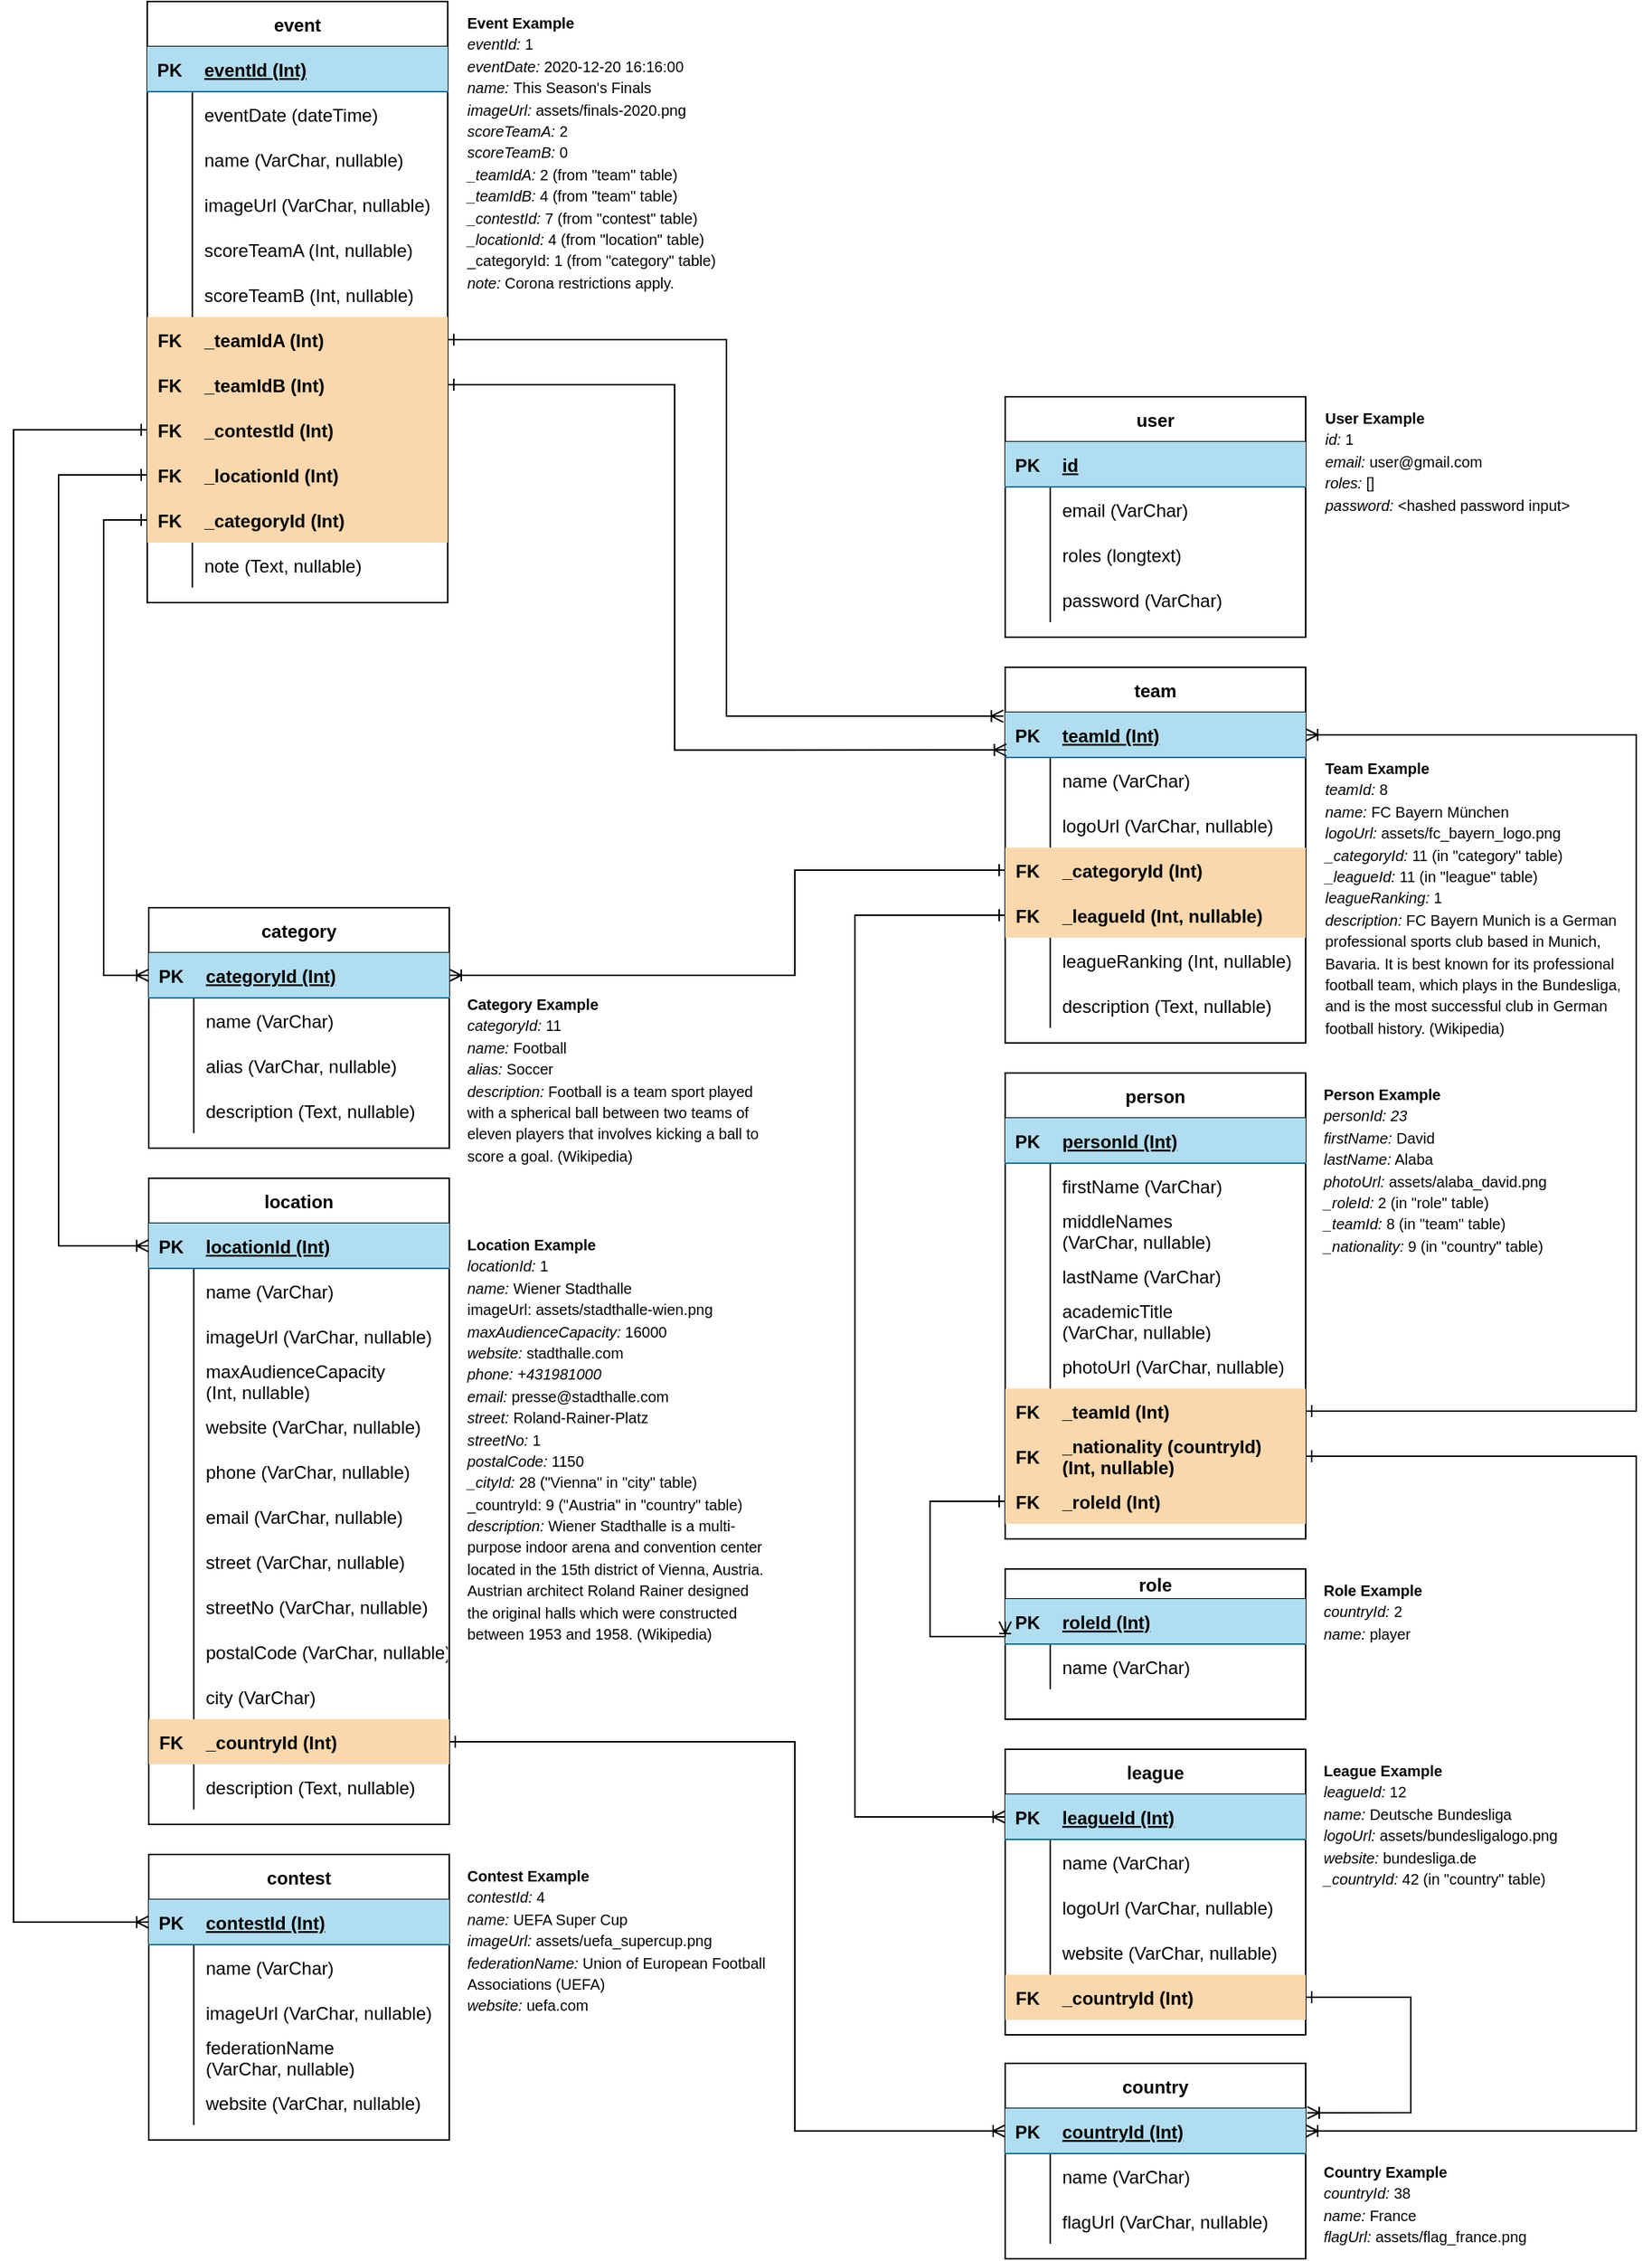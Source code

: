 <mxfile version="13.10.0" type="embed">
    <diagram id="MQX4oOd-pX1hMOnOmK-s" name="Page-1">
        <mxGraphModel dx="729" dy="364" grid="1" gridSize="10" guides="1" tooltips="1" connect="1" arrows="1" fold="1" page="1" pageScale="1" pageWidth="827" pageHeight="1169" math="0" shadow="0">
            <root>
                <mxCell id="0"/>
                <mxCell id="1" parent="0"/>
                <mxCell id="3" value="event" style="shape=table;startSize=30;container=1;collapsible=1;childLayout=tableLayout;fixedRows=1;rowLines=0;fontStyle=1;align=center;resizeLast=1;" parent="1" vertex="1">
                    <mxGeometry x="269" y="87" width="200" height="400" as="geometry"/>
                </mxCell>
                <mxCell id="4" value="" style="shape=partialRectangle;collapsible=0;dropTarget=0;pointerEvents=0;fillColor=#b1ddf0;top=0;left=0;bottom=1;right=0;points=[[0,0.5],[1,0.5]];portConstraint=eastwest;strokeColor=#10739e;" parent="3" vertex="1">
                    <mxGeometry y="30" width="200" height="30" as="geometry"/>
                </mxCell>
                <mxCell id="5" value="PK" style="shape=partialRectangle;connectable=0;fillColor=none;top=0;left=0;bottom=0;right=0;fontStyle=1;overflow=hidden;" parent="4" vertex="1">
                    <mxGeometry width="30" height="30" as="geometry"/>
                </mxCell>
                <mxCell id="6" value="eventId (Int)" style="shape=partialRectangle;connectable=0;fillColor=none;top=0;left=0;bottom=0;right=0;align=left;spacingLeft=6;fontStyle=5;overflow=hidden;" parent="4" vertex="1">
                    <mxGeometry x="30" width="170" height="30" as="geometry"/>
                </mxCell>
                <mxCell id="7" value="" style="shape=partialRectangle;collapsible=0;dropTarget=0;pointerEvents=0;fillColor=none;top=0;left=0;bottom=0;right=0;points=[[0,0.5],[1,0.5]];portConstraint=eastwest;" parent="3" vertex="1">
                    <mxGeometry y="60" width="200" height="30" as="geometry"/>
                </mxCell>
                <mxCell id="8" value="" style="shape=partialRectangle;connectable=0;fillColor=none;top=0;left=0;bottom=0;right=0;editable=1;overflow=hidden;" parent="7" vertex="1">
                    <mxGeometry width="30" height="30" as="geometry"/>
                </mxCell>
                <mxCell id="9" value="eventDate (dateTime)" style="shape=partialRectangle;connectable=0;fillColor=none;top=0;left=0;bottom=0;right=0;align=left;spacingLeft=6;overflow=hidden;" parent="7" vertex="1">
                    <mxGeometry x="30" width="170" height="30" as="geometry"/>
                </mxCell>
                <mxCell id="114" value="" style="shape=partialRectangle;collapsible=0;dropTarget=0;pointerEvents=0;fillColor=none;top=0;left=0;bottom=0;right=0;points=[[0,0.5],[1,0.5]];portConstraint=eastwest;sketch=0;strokeColor=#000000;align=left;" parent="3" vertex="1">
                    <mxGeometry y="90" width="200" height="30" as="geometry"/>
                </mxCell>
                <mxCell id="115" value="" style="shape=partialRectangle;connectable=0;fillColor=none;top=0;left=0;bottom=0;right=0;fontStyle=0;overflow=hidden;" parent="114" vertex="1">
                    <mxGeometry width="30" height="30" as="geometry"/>
                </mxCell>
                <mxCell id="116" value="name (VarChar, nullable)" style="shape=partialRectangle;connectable=0;fillColor=none;top=0;left=0;bottom=0;right=0;align=left;spacingLeft=6;fontStyle=0;overflow=hidden;" parent="114" vertex="1">
                    <mxGeometry x="30" width="170" height="30" as="geometry"/>
                </mxCell>
                <mxCell id="466" value="" style="shape=partialRectangle;collapsible=0;dropTarget=0;pointerEvents=0;fillColor=none;top=0;left=0;bottom=0;right=0;points=[[0,0.5],[1,0.5]];portConstraint=eastwest;sketch=0;strokeColor=#000000;align=right;" parent="3" vertex="1">
                    <mxGeometry y="120" width="200" height="30" as="geometry"/>
                </mxCell>
                <mxCell id="467" value="" style="shape=partialRectangle;connectable=0;fillColor=none;top=0;left=0;bottom=0;right=0;fontStyle=0;overflow=hidden;" parent="466" vertex="1">
                    <mxGeometry width="30" height="30" as="geometry"/>
                </mxCell>
                <mxCell id="468" value="imageUrl (VarChar, nullable)" style="shape=partialRectangle;connectable=0;fillColor=none;top=0;left=0;bottom=0;right=0;align=left;spacingLeft=6;fontStyle=0;overflow=hidden;" parent="466" vertex="1">
                    <mxGeometry x="30" width="170" height="30" as="geometry"/>
                </mxCell>
                <mxCell id="522" value="" style="shape=partialRectangle;collapsible=0;dropTarget=0;pointerEvents=0;fillColor=none;top=0;left=0;bottom=0;right=0;points=[[0,0.5],[1,0.5]];portConstraint=eastwest;" parent="3" vertex="1">
                    <mxGeometry y="150" width="200" height="30" as="geometry"/>
                </mxCell>
                <mxCell id="523" value="" style="shape=partialRectangle;connectable=0;fillColor=none;top=0;left=0;bottom=0;right=0;fontStyle=0;overflow=hidden;" parent="522" vertex="1">
                    <mxGeometry width="30" height="30" as="geometry"/>
                </mxCell>
                <mxCell id="524" value="scoreTeamA (Int, nullable)" style="shape=partialRectangle;connectable=0;fillColor=none;top=0;left=0;bottom=0;right=0;align=left;spacingLeft=6;fontStyle=0;overflow=hidden;" parent="522" vertex="1">
                    <mxGeometry x="30" width="170" height="30" as="geometry"/>
                </mxCell>
                <mxCell id="508" value="" style="shape=partialRectangle;collapsible=0;dropTarget=0;pointerEvents=0;fillColor=none;top=0;left=0;bottom=0;right=0;points=[[0,0.5],[1,0.5]];portConstraint=eastwest;" parent="3" vertex="1">
                    <mxGeometry y="180" width="200" height="30" as="geometry"/>
                </mxCell>
                <mxCell id="509" value="" style="shape=partialRectangle;connectable=0;fillColor=none;top=0;left=0;bottom=0;right=0;fontStyle=0;overflow=hidden;" parent="508" vertex="1">
                    <mxGeometry width="30" height="30" as="geometry"/>
                </mxCell>
                <mxCell id="510" value="scoreTeamB (Int, nullable)" style="shape=partialRectangle;connectable=0;fillColor=none;top=0;left=0;bottom=0;right=0;align=left;spacingLeft=6;fontStyle=0;overflow=hidden;" parent="508" vertex="1">
                    <mxGeometry x="30" width="170" height="30" as="geometry"/>
                </mxCell>
                <mxCell id="511" value="" style="shape=partialRectangle;collapsible=0;dropTarget=0;pointerEvents=0;fillColor=#fad7ac;top=0;left=0;bottom=0;right=0;points=[[0,0.5],[1,0.5]];portConstraint=eastwest;strokeColor=#b46504;" parent="3" vertex="1">
                    <mxGeometry y="210" width="200" height="30" as="geometry"/>
                </mxCell>
                <mxCell id="512" value="FK" style="shape=partialRectangle;connectable=0;fillColor=none;top=0;left=0;bottom=0;right=0;fontStyle=1;overflow=hidden;" parent="511" vertex="1">
                    <mxGeometry width="30" height="30" as="geometry"/>
                </mxCell>
                <mxCell id="513" value="_teamIdA (Int)" style="shape=partialRectangle;connectable=0;fillColor=none;top=0;left=0;bottom=0;right=0;align=left;spacingLeft=6;fontStyle=1;overflow=hidden;" parent="511" vertex="1">
                    <mxGeometry x="30" width="170" height="30" as="geometry"/>
                </mxCell>
                <mxCell id="519" value="" style="shape=partialRectangle;collapsible=0;dropTarget=0;pointerEvents=0;fillColor=#fad7ac;top=0;left=0;bottom=0;right=0;points=[[0,0.5],[1,0.5]];portConstraint=eastwest;strokeColor=#b46504;fontStyle=1" parent="3" vertex="1">
                    <mxGeometry y="240" width="200" height="30" as="geometry"/>
                </mxCell>
                <mxCell id="520" value="FK" style="shape=partialRectangle;connectable=0;fillColor=none;top=0;left=0;bottom=0;right=0;fontStyle=1;overflow=hidden;" parent="519" vertex="1">
                    <mxGeometry width="30" height="30" as="geometry"/>
                </mxCell>
                <mxCell id="521" value="_teamIdB (Int)" style="shape=partialRectangle;connectable=0;fillColor=none;top=0;left=0;bottom=0;right=0;align=left;spacingLeft=6;fontStyle=1;overflow=hidden;" parent="519" vertex="1">
                    <mxGeometry x="30" width="170" height="30" as="geometry"/>
                </mxCell>
                <mxCell id="528" value="" style="shape=partialRectangle;collapsible=0;dropTarget=0;pointerEvents=0;fillColor=#fad7ac;top=0;left=0;bottom=0;right=0;points=[[0,0.5],[1,0.5]];portConstraint=eastwest;strokeColor=#b46504;" parent="3" vertex="1">
                    <mxGeometry y="270" width="200" height="30" as="geometry"/>
                </mxCell>
                <mxCell id="529" value="FK" style="shape=partialRectangle;connectable=0;fillColor=none;top=0;left=0;bottom=0;right=0;fontStyle=1;overflow=hidden;" parent="528" vertex="1">
                    <mxGeometry width="30" height="30" as="geometry"/>
                </mxCell>
                <mxCell id="530" value="_contestId (Int)" style="shape=partialRectangle;connectable=0;fillColor=none;top=0;left=0;bottom=0;right=0;align=left;spacingLeft=6;fontStyle=1;overflow=hidden;" parent="528" vertex="1">
                    <mxGeometry x="30" width="170" height="30" as="geometry"/>
                </mxCell>
                <mxCell id="34" value="" style="shape=partialRectangle;collapsible=0;dropTarget=0;pointerEvents=0;fillColor=#fad7ac;top=0;left=0;bottom=0;right=0;points=[[0,0.5],[1,0.5]];portConstraint=eastwest;strokeColor=#b46504;sketch=0;" parent="3" vertex="1">
                    <mxGeometry y="300" width="200" height="30" as="geometry"/>
                </mxCell>
                <mxCell id="35" value="FK" style="shape=partialRectangle;connectable=0;fillColor=none;top=0;left=0;bottom=0;right=0;editable=1;overflow=hidden;fontStyle=1" parent="34" vertex="1">
                    <mxGeometry width="30" height="30" as="geometry"/>
                </mxCell>
                <mxCell id="36" value="_locationId (Int)" style="shape=partialRectangle;connectable=0;fillColor=none;top=0;left=0;bottom=0;right=0;align=left;spacingLeft=6;overflow=hidden;fontStyle=1" parent="34" vertex="1">
                    <mxGeometry x="30" width="170" height="30" as="geometry"/>
                </mxCell>
                <mxCell id="37" value="" style="shape=partialRectangle;collapsible=0;dropTarget=0;pointerEvents=0;fillColor=#fad7ac;top=0;left=0;bottom=0;right=0;points=[[0,0.5],[1,0.5]];portConstraint=eastwest;strokeColor=#b46504;" parent="3" vertex="1">
                    <mxGeometry y="330" width="200" height="30" as="geometry"/>
                </mxCell>
                <mxCell id="38" value="FK" style="shape=partialRectangle;connectable=0;fillColor=none;top=0;left=0;bottom=0;right=0;editable=1;overflow=hidden;fontStyle=1" parent="37" vertex="1">
                    <mxGeometry width="30" height="30" as="geometry"/>
                </mxCell>
                <mxCell id="39" value="_categoryId (Int)" style="shape=partialRectangle;connectable=0;fillColor=none;top=0;left=0;bottom=0;right=0;align=left;spacingLeft=6;overflow=hidden;fontStyle=1" parent="37" vertex="1">
                    <mxGeometry x="30" width="170" height="30" as="geometry"/>
                </mxCell>
                <mxCell id="176" value="" style="shape=partialRectangle;collapsible=0;dropTarget=0;pointerEvents=0;fillColor=none;top=0;left=0;bottom=0;right=0;points=[[0,0.5],[1,0.5]];portConstraint=eastwest;sketch=0;strokeColor=#000000;align=left;" parent="3" vertex="1">
                    <mxGeometry y="360" width="200" height="30" as="geometry"/>
                </mxCell>
                <mxCell id="177" value="" style="shape=partialRectangle;connectable=0;fillColor=none;top=0;left=0;bottom=0;right=0;fontStyle=0;overflow=hidden;" parent="176" vertex="1">
                    <mxGeometry width="30" height="30" as="geometry"/>
                </mxCell>
                <mxCell id="178" value="note (Text, nullable)" style="shape=partialRectangle;connectable=0;fillColor=none;top=0;left=0;bottom=0;right=0;align=left;spacingLeft=6;fontStyle=0;overflow=hidden;" parent="176" vertex="1">
                    <mxGeometry x="30" width="170" height="30" as="geometry"/>
                </mxCell>
                <mxCell id="49" value="category" style="shape=table;startSize=30;container=1;collapsible=1;childLayout=tableLayout;fixedRows=1;rowLines=0;fontStyle=1;align=center;resizeLast=1;sketch=0;strokeColor=#000000;" parent="1" vertex="1">
                    <mxGeometry x="270" y="690" width="200" height="160" as="geometry">
                        <mxRectangle x="280" y="200" width="80" height="30" as="alternateBounds"/>
                    </mxGeometry>
                </mxCell>
                <mxCell id="50" value="" style="shape=partialRectangle;collapsible=0;dropTarget=0;pointerEvents=0;fillColor=#b1ddf0;top=0;left=0;bottom=1;right=0;points=[[0,0.5],[1,0.5]];portConstraint=eastwest;strokeColor=#10739e;" parent="49" vertex="1">
                    <mxGeometry y="30" width="200" height="30" as="geometry"/>
                </mxCell>
                <mxCell id="51" value="PK" style="shape=partialRectangle;connectable=0;fillColor=none;top=0;left=0;bottom=0;right=0;fontStyle=1;overflow=hidden;" parent="50" vertex="1">
                    <mxGeometry width="30" height="30" as="geometry"/>
                </mxCell>
                <mxCell id="52" value="categoryId (Int)" style="shape=partialRectangle;connectable=0;fillColor=none;top=0;left=0;bottom=0;right=0;align=left;spacingLeft=6;fontStyle=5;overflow=hidden;" parent="50" vertex="1">
                    <mxGeometry x="30" width="170" height="30" as="geometry"/>
                </mxCell>
                <mxCell id="53" value="" style="shape=partialRectangle;collapsible=0;dropTarget=0;pointerEvents=0;fillColor=none;top=0;left=0;bottom=0;right=0;points=[[0,0.5],[1,0.5]];portConstraint=eastwest;" parent="49" vertex="1">
                    <mxGeometry y="60" width="200" height="30" as="geometry"/>
                </mxCell>
                <mxCell id="54" value="" style="shape=partialRectangle;connectable=0;fillColor=none;top=0;left=0;bottom=0;right=0;editable=1;overflow=hidden;" parent="53" vertex="1">
                    <mxGeometry width="30" height="30" as="geometry"/>
                </mxCell>
                <mxCell id="55" value="name (VarChar)" style="shape=partialRectangle;connectable=0;fillColor=none;top=0;left=0;bottom=0;right=0;align=left;spacingLeft=6;overflow=hidden;" parent="53" vertex="1">
                    <mxGeometry x="30" width="170" height="30" as="geometry"/>
                </mxCell>
                <mxCell id="56" value="" style="shape=partialRectangle;collapsible=0;dropTarget=0;pointerEvents=0;fillColor=none;top=0;left=0;bottom=0;right=0;points=[[0,0.5],[1,0.5]];portConstraint=eastwest;" parent="49" vertex="1">
                    <mxGeometry y="90" width="200" height="30" as="geometry"/>
                </mxCell>
                <mxCell id="57" value="" style="shape=partialRectangle;connectable=0;fillColor=none;top=0;left=0;bottom=0;right=0;editable=1;overflow=hidden;" parent="56" vertex="1">
                    <mxGeometry width="30" height="30" as="geometry"/>
                </mxCell>
                <mxCell id="58" value="alias (VarChar, nullable)" style="shape=partialRectangle;connectable=0;fillColor=none;top=0;left=0;bottom=0;right=0;align=left;spacingLeft=6;overflow=hidden;" parent="56" vertex="1">
                    <mxGeometry x="30" width="170" height="30" as="geometry"/>
                </mxCell>
                <mxCell id="105" value="" style="shape=partialRectangle;collapsible=0;dropTarget=0;pointerEvents=0;fillColor=none;top=0;left=0;bottom=0;right=0;points=[[0,0.5],[1,0.5]];portConstraint=eastwest;" parent="49" vertex="1">
                    <mxGeometry y="120" width="200" height="30" as="geometry"/>
                </mxCell>
                <mxCell id="106" value="" style="shape=partialRectangle;connectable=0;fillColor=none;top=0;left=0;bottom=0;right=0;editable=1;overflow=hidden;" parent="105" vertex="1">
                    <mxGeometry width="30" height="30" as="geometry"/>
                </mxCell>
                <mxCell id="107" value="description (Text, nullable)" style="shape=partialRectangle;connectable=0;fillColor=none;top=0;left=0;bottom=0;right=0;align=left;spacingLeft=6;overflow=hidden;" parent="105" vertex="1">
                    <mxGeometry x="30" width="170" height="30" as="geometry"/>
                </mxCell>
                <mxCell id="84" value="team" style="shape=table;startSize=30;container=1;collapsible=1;childLayout=tableLayout;fixedRows=1;rowLines=0;fontStyle=1;align=center;resizeLast=1;sketch=0;strokeColor=#000000;" parent="1" vertex="1">
                    <mxGeometry x="840" y="530" width="200" height="250" as="geometry"/>
                </mxCell>
                <mxCell id="85" value="" style="shape=partialRectangle;collapsible=0;dropTarget=0;pointerEvents=0;fillColor=#b1ddf0;top=0;left=0;bottom=1;right=0;points=[[0,0.5],[1,0.5]];portConstraint=eastwest;strokeColor=#10739e;" parent="84" vertex="1">
                    <mxGeometry y="30" width="200" height="30" as="geometry"/>
                </mxCell>
                <mxCell id="86" value="PK" style="shape=partialRectangle;connectable=0;fillColor=none;top=0;left=0;bottom=0;right=0;fontStyle=1;overflow=hidden;" parent="85" vertex="1">
                    <mxGeometry width="30" height="30" as="geometry"/>
                </mxCell>
                <mxCell id="87" value="teamId (Int)" style="shape=partialRectangle;connectable=0;fillColor=none;top=0;left=0;bottom=0;right=0;align=left;spacingLeft=6;fontStyle=5;overflow=hidden;" parent="85" vertex="1">
                    <mxGeometry x="30" width="170" height="30" as="geometry"/>
                </mxCell>
                <mxCell id="88" value="" style="shape=partialRectangle;collapsible=0;dropTarget=0;pointerEvents=0;fillColor=none;top=0;left=0;bottom=0;right=0;points=[[0,0.5],[1,0.5]];portConstraint=eastwest;" parent="84" vertex="1">
                    <mxGeometry y="60" width="200" height="30" as="geometry"/>
                </mxCell>
                <mxCell id="89" value="" style="shape=partialRectangle;connectable=0;fillColor=none;top=0;left=0;bottom=0;right=0;editable=1;overflow=hidden;" parent="88" vertex="1">
                    <mxGeometry width="30" height="30" as="geometry"/>
                </mxCell>
                <mxCell id="90" value="name (VarChar)" style="shape=partialRectangle;connectable=0;fillColor=none;top=0;left=0;bottom=0;right=0;align=left;spacingLeft=6;overflow=hidden;" parent="88" vertex="1">
                    <mxGeometry x="30" width="170" height="30" as="geometry"/>
                </mxCell>
                <mxCell id="470" value="" style="shape=partialRectangle;collapsible=0;dropTarget=0;pointerEvents=0;fillColor=none;top=0;left=0;bottom=0;right=0;points=[[0,0.5],[1,0.5]];portConstraint=eastwest;sketch=0;strokeColor=#000000;align=right;" parent="84" vertex="1">
                    <mxGeometry y="90" width="200" height="30" as="geometry"/>
                </mxCell>
                <mxCell id="471" value="" style="shape=partialRectangle;connectable=0;fillColor=none;top=0;left=0;bottom=0;right=0;fontStyle=0;overflow=hidden;" parent="470" vertex="1">
                    <mxGeometry width="30" height="30" as="geometry"/>
                </mxCell>
                <mxCell id="472" value="logoUrl (VarChar, nullable)" style="shape=partialRectangle;connectable=0;fillColor=none;top=0;left=0;bottom=0;right=0;align=left;spacingLeft=6;fontStyle=0;overflow=hidden;" parent="470" vertex="1">
                    <mxGeometry x="30" width="170" height="30" as="geometry"/>
                </mxCell>
                <mxCell id="91" value="" style="shape=partialRectangle;collapsible=0;dropTarget=0;pointerEvents=0;fillColor=#fad7ac;top=0;left=0;bottom=0;right=0;points=[[0,0.5],[1,0.5]];portConstraint=eastwest;strokeColor=#b46504;" parent="84" vertex="1">
                    <mxGeometry y="120" width="200" height="30" as="geometry"/>
                </mxCell>
                <mxCell id="92" value="FK" style="shape=partialRectangle;connectable=0;fillColor=none;top=0;left=0;bottom=0;right=0;editable=1;overflow=hidden;fontStyle=1" parent="91" vertex="1">
                    <mxGeometry width="30" height="30" as="geometry"/>
                </mxCell>
                <mxCell id="93" value="_categoryId (Int)" style="shape=partialRectangle;connectable=0;fillColor=none;top=0;left=0;bottom=0;right=0;align=left;spacingLeft=6;overflow=hidden;fontStyle=1" parent="91" vertex="1">
                    <mxGeometry x="30" width="170" height="30" as="geometry"/>
                </mxCell>
                <mxCell id="121" value="" style="shape=partialRectangle;collapsible=0;dropTarget=0;pointerEvents=0;fillColor=#fad7ac;top=0;left=0;bottom=0;right=0;points=[[0,0.5],[1,0.5]];portConstraint=eastwest;strokeColor=#b46504;" parent="84" vertex="1">
                    <mxGeometry y="150" width="200" height="30" as="geometry"/>
                </mxCell>
                <mxCell id="122" value="FK" style="shape=partialRectangle;connectable=0;fillColor=none;top=0;left=0;bottom=0;right=0;editable=1;overflow=hidden;fontStyle=1" parent="121" vertex="1">
                    <mxGeometry width="30" height="30" as="geometry"/>
                </mxCell>
                <mxCell id="123" value="_leagueId (Int, nullable)" style="shape=partialRectangle;connectable=0;fillColor=none;top=0;left=0;bottom=0;right=0;align=left;spacingLeft=6;overflow=hidden;fontStyle=1" parent="121" vertex="1">
                    <mxGeometry x="30" width="170" height="30" as="geometry"/>
                </mxCell>
                <mxCell id="502" value="" style="shape=partialRectangle;collapsible=0;dropTarget=0;pointerEvents=0;fillColor=none;top=0;left=0;bottom=0;right=0;points=[[0,0.5],[1,0.5]];portConstraint=eastwest;sketch=0;strokeColor=#000000;align=right;" parent="84" vertex="1">
                    <mxGeometry y="180" width="200" height="30" as="geometry"/>
                </mxCell>
                <mxCell id="503" value="" style="shape=partialRectangle;connectable=0;fillColor=none;top=0;left=0;bottom=0;right=0;fontStyle=0;overflow=hidden;" parent="502" vertex="1">
                    <mxGeometry width="30" height="30" as="geometry"/>
                </mxCell>
                <mxCell id="504" value="leagueRanking (Int, nullable)" style="shape=partialRectangle;connectable=0;fillColor=none;top=0;left=0;bottom=0;right=0;align=left;spacingLeft=6;fontStyle=0;overflow=hidden;" parent="502" vertex="1">
                    <mxGeometry x="30" width="170" height="30" as="geometry"/>
                </mxCell>
                <mxCell id="243" value="" style="shape=partialRectangle;collapsible=0;dropTarget=0;pointerEvents=0;fillColor=none;top=0;left=0;bottom=0;right=0;points=[[0,0.5],[1,0.5]];portConstraint=eastwest;sketch=0;strokeColor=#000000;align=left;" parent="84" vertex="1">
                    <mxGeometry y="210" width="200" height="30" as="geometry"/>
                </mxCell>
                <mxCell id="244" value="" style="shape=partialRectangle;connectable=0;fillColor=none;top=0;left=0;bottom=0;right=0;fontStyle=0;overflow=hidden;" parent="243" vertex="1">
                    <mxGeometry width="30" height="30" as="geometry"/>
                </mxCell>
                <mxCell id="245" value="description (Text, nullable)" style="shape=partialRectangle;connectable=0;fillColor=none;top=0;left=0;bottom=0;right=0;align=left;spacingLeft=6;fontStyle=0;overflow=hidden;" parent="243" vertex="1">
                    <mxGeometry x="30" width="170" height="30" as="geometry"/>
                </mxCell>
                <mxCell id="104" value="&lt;font style=&quot;font-size: 10px&quot;&gt;&lt;b&gt;Category Example&lt;/b&gt;&lt;br&gt;&lt;i&gt;categoryId:&lt;/i&gt;&amp;nbsp;11&lt;br&gt;&lt;i&gt;name:&lt;/i&gt; Football&lt;br&gt;&lt;i&gt;alias:&lt;/i&gt; Soccer&lt;br&gt;&lt;i&gt;description:&amp;nbsp;&lt;/i&gt;Football is a team sport played with a spherical ball between two teams of eleven players that involves kicking a ball to score a goal. (Wikipedia)&lt;/font&gt;" style="text;html=1;strokeColor=none;fillColor=none;align=left;verticalAlign=top;whiteSpace=wrap;rounded=0;sketch=0;" parent="1" vertex="1">
                    <mxGeometry x="480" y="740" width="200" height="130" as="geometry"/>
                </mxCell>
                <mxCell id="140" value="league" style="shape=table;startSize=30;container=1;collapsible=1;childLayout=tableLayout;fixedRows=1;rowLines=0;fontStyle=1;align=center;resizeLast=1;sketch=0;strokeColor=#000000;" parent="1" vertex="1">
                    <mxGeometry x="840" y="1250" width="200" height="190" as="geometry"/>
                </mxCell>
                <mxCell id="141" value="" style="shape=partialRectangle;collapsible=0;dropTarget=0;pointerEvents=0;fillColor=#b1ddf0;top=0;left=0;bottom=1;right=0;points=[[0,0.5],[1,0.5]];portConstraint=eastwest;strokeColor=#10739e;" parent="140" vertex="1">
                    <mxGeometry y="30" width="200" height="30" as="geometry"/>
                </mxCell>
                <mxCell id="142" value="PK" style="shape=partialRectangle;connectable=0;fillColor=none;top=0;left=0;bottom=0;right=0;fontStyle=1;overflow=hidden;" parent="141" vertex="1">
                    <mxGeometry width="30" height="30" as="geometry"/>
                </mxCell>
                <mxCell id="143" value="leagueId (Int)" style="shape=partialRectangle;connectable=0;fillColor=none;top=0;left=0;bottom=0;right=0;align=left;spacingLeft=6;fontStyle=5;overflow=hidden;" parent="141" vertex="1">
                    <mxGeometry x="30" width="170" height="30" as="geometry"/>
                </mxCell>
                <mxCell id="144" value="" style="shape=partialRectangle;collapsible=0;dropTarget=0;pointerEvents=0;fillColor=none;top=0;left=0;bottom=0;right=0;points=[[0,0.5],[1,0.5]];portConstraint=eastwest;" parent="140" vertex="1">
                    <mxGeometry y="60" width="200" height="30" as="geometry"/>
                </mxCell>
                <mxCell id="145" value="" style="shape=partialRectangle;connectable=0;fillColor=none;top=0;left=0;bottom=0;right=0;editable=1;overflow=hidden;" parent="144" vertex="1">
                    <mxGeometry width="30" height="30" as="geometry"/>
                </mxCell>
                <mxCell id="146" value="name (VarChar)" style="shape=partialRectangle;connectable=0;fillColor=none;top=0;left=0;bottom=0;right=0;align=left;spacingLeft=6;overflow=hidden;" parent="144" vertex="1">
                    <mxGeometry x="30" width="170" height="30" as="geometry"/>
                </mxCell>
                <mxCell id="476" value="" style="shape=partialRectangle;collapsible=0;dropTarget=0;pointerEvents=0;fillColor=none;top=0;left=0;bottom=0;right=0;points=[[0,0.5],[1,0.5]];portConstraint=eastwest;sketch=0;strokeColor=#000000;align=right;" parent="140" vertex="1">
                    <mxGeometry y="90" width="200" height="30" as="geometry"/>
                </mxCell>
                <mxCell id="477" value="" style="shape=partialRectangle;connectable=0;fillColor=none;top=0;left=0;bottom=0;right=0;fontStyle=0;overflow=hidden;" parent="476" vertex="1">
                    <mxGeometry width="30" height="30" as="geometry"/>
                </mxCell>
                <mxCell id="478" value="logoUrl (VarChar, nullable)" style="shape=partialRectangle;connectable=0;fillColor=none;top=0;left=0;bottom=0;right=0;align=left;spacingLeft=6;fontStyle=0;overflow=hidden;" parent="476" vertex="1">
                    <mxGeometry x="30" width="170" height="30" as="geometry"/>
                </mxCell>
                <mxCell id="246" value="" style="shape=partialRectangle;collapsible=0;dropTarget=0;pointerEvents=0;fillColor=none;top=0;left=0;bottom=0;right=0;points=[[0,0.5],[1,0.5]];portConstraint=eastwest;sketch=0;strokeColor=#000000;align=left;" parent="140" vertex="1">
                    <mxGeometry y="120" width="200" height="30" as="geometry"/>
                </mxCell>
                <mxCell id="247" value="" style="shape=partialRectangle;connectable=0;fillColor=none;top=0;left=0;bottom=0;right=0;fontStyle=0;overflow=hidden;" parent="246" vertex="1">
                    <mxGeometry width="30" height="30" as="geometry"/>
                </mxCell>
                <mxCell id="248" value="website (VarChar, nullable)" style="shape=partialRectangle;connectable=0;fillColor=none;top=0;left=0;bottom=0;right=0;align=left;spacingLeft=6;fontStyle=0;overflow=hidden;" parent="246" vertex="1">
                    <mxGeometry x="30" width="170" height="30" as="geometry"/>
                </mxCell>
                <mxCell id="150" value="" style="shape=partialRectangle;collapsible=0;dropTarget=0;pointerEvents=0;fillColor=#fad7ac;top=0;left=0;bottom=0;right=0;points=[[0,0.5],[1,0.5]];portConstraint=eastwest;strokeColor=#b46504;" parent="140" vertex="1">
                    <mxGeometry y="150" width="200" height="30" as="geometry"/>
                </mxCell>
                <mxCell id="151" value="FK" style="shape=partialRectangle;connectable=0;fillColor=none;top=0;left=0;bottom=0;right=0;editable=1;overflow=hidden;fontStyle=1" parent="150" vertex="1">
                    <mxGeometry width="30" height="30" as="geometry"/>
                </mxCell>
                <mxCell id="152" value="_countryId (Int)" style="shape=partialRectangle;connectable=0;fillColor=none;top=0;left=0;bottom=0;right=0;align=left;spacingLeft=6;overflow=hidden;fontStyle=1" parent="150" vertex="1">
                    <mxGeometry x="30" width="170" height="30" as="geometry"/>
                </mxCell>
                <mxCell id="153" value="country" style="shape=table;startSize=30;container=1;collapsible=1;childLayout=tableLayout;fixedRows=1;rowLines=0;fontStyle=1;align=center;resizeLast=1;sketch=0;strokeColor=#000000;" parent="1" vertex="1">
                    <mxGeometry x="840" y="1459" width="200" height="130" as="geometry"/>
                </mxCell>
                <mxCell id="154" value="" style="shape=partialRectangle;collapsible=0;dropTarget=0;pointerEvents=0;fillColor=#b1ddf0;top=0;left=0;bottom=1;right=0;points=[[0,0.5],[1,0.5]];portConstraint=eastwest;strokeColor=#10739e;" parent="153" vertex="1">
                    <mxGeometry y="30" width="200" height="30" as="geometry"/>
                </mxCell>
                <mxCell id="155" value="PK" style="shape=partialRectangle;connectable=0;fillColor=none;top=0;left=0;bottom=0;right=0;fontStyle=1;overflow=hidden;" parent="154" vertex="1">
                    <mxGeometry width="30" height="30" as="geometry"/>
                </mxCell>
                <mxCell id="156" value="countryId (Int)" style="shape=partialRectangle;connectable=0;fillColor=none;top=0;left=0;bottom=0;right=0;align=left;spacingLeft=6;fontStyle=5;overflow=hidden;" parent="154" vertex="1">
                    <mxGeometry x="30" width="170" height="30" as="geometry"/>
                </mxCell>
                <mxCell id="157" value="" style="shape=partialRectangle;collapsible=0;dropTarget=0;pointerEvents=0;fillColor=none;top=0;left=0;bottom=0;right=0;points=[[0,0.5],[1,0.5]];portConstraint=eastwest;" parent="153" vertex="1">
                    <mxGeometry y="60" width="200" height="30" as="geometry"/>
                </mxCell>
                <mxCell id="158" value="" style="shape=partialRectangle;connectable=0;fillColor=none;top=0;left=0;bottom=0;right=0;editable=1;overflow=hidden;" parent="157" vertex="1">
                    <mxGeometry width="30" height="30" as="geometry"/>
                </mxCell>
                <mxCell id="159" value="name (VarChar)" style="shape=partialRectangle;connectable=0;fillColor=none;top=0;left=0;bottom=0;right=0;align=left;spacingLeft=6;overflow=hidden;" parent="157" vertex="1">
                    <mxGeometry x="30" width="170" height="30" as="geometry"/>
                </mxCell>
                <mxCell id="487" value="" style="shape=partialRectangle;collapsible=0;dropTarget=0;pointerEvents=0;fillColor=none;top=0;left=0;bottom=0;right=0;points=[[0,0.5],[1,0.5]];portConstraint=eastwest;sketch=0;strokeColor=#000000;align=right;" parent="153" vertex="1">
                    <mxGeometry y="90" width="200" height="30" as="geometry"/>
                </mxCell>
                <mxCell id="488" value="" style="shape=partialRectangle;connectable=0;fillColor=none;top=0;left=0;bottom=0;right=0;fontStyle=0;overflow=hidden;" parent="487" vertex="1">
                    <mxGeometry width="30" height="30" as="geometry"/>
                </mxCell>
                <mxCell id="489" value="flagUrl (VarChar, nullable)" style="shape=partialRectangle;connectable=0;fillColor=none;top=0;left=0;bottom=0;right=0;align=left;spacingLeft=6;fontStyle=0;overflow=hidden;" parent="487" vertex="1">
                    <mxGeometry x="30" width="170" height="30" as="geometry"/>
                </mxCell>
                <mxCell id="189" value="person" style="shape=table;startSize=30;container=1;collapsible=1;childLayout=tableLayout;fixedRows=1;rowLines=0;fontStyle=1;align=center;resizeLast=1;sketch=0;strokeColor=#000000;" parent="1" vertex="1">
                    <mxGeometry x="840" y="800" width="200" height="310.0" as="geometry"/>
                </mxCell>
                <mxCell id="190" value="" style="shape=partialRectangle;collapsible=0;dropTarget=0;pointerEvents=0;fillColor=#b1ddf0;top=0;left=0;bottom=1;right=0;points=[[0,0.5],[1,0.5]];portConstraint=eastwest;strokeColor=#10739e;" parent="189" vertex="1">
                    <mxGeometry y="30" width="200" height="30" as="geometry"/>
                </mxCell>
                <mxCell id="191" value="PK" style="shape=partialRectangle;connectable=0;fillColor=none;top=0;left=0;bottom=0;right=0;fontStyle=1;overflow=hidden;" parent="190" vertex="1">
                    <mxGeometry width="30" height="30" as="geometry"/>
                </mxCell>
                <mxCell id="192" value="personId (Int)" style="shape=partialRectangle;connectable=0;fillColor=none;top=0;left=0;bottom=0;right=0;align=left;spacingLeft=6;fontStyle=5;overflow=hidden;" parent="190" vertex="1">
                    <mxGeometry x="30" width="170" height="30" as="geometry"/>
                </mxCell>
                <mxCell id="193" value="" style="shape=partialRectangle;collapsible=0;dropTarget=0;pointerEvents=0;fillColor=none;top=0;left=0;bottom=0;right=0;points=[[0,0.5],[1,0.5]];portConstraint=eastwest;" parent="189" vertex="1">
                    <mxGeometry y="60" width="200" height="30" as="geometry"/>
                </mxCell>
                <mxCell id="194" value="" style="shape=partialRectangle;connectable=0;fillColor=none;top=0;left=0;bottom=0;right=0;editable=1;overflow=hidden;" parent="193" vertex="1">
                    <mxGeometry width="30" height="30" as="geometry"/>
                </mxCell>
                <mxCell id="195" value="firstName (VarChar)" style="shape=partialRectangle;connectable=0;fillColor=none;top=0;left=0;bottom=0;right=0;align=left;spacingLeft=6;overflow=hidden;" parent="193" vertex="1">
                    <mxGeometry x="30" width="170" height="30" as="geometry"/>
                </mxCell>
                <mxCell id="495" value="" style="shape=partialRectangle;collapsible=0;dropTarget=0;pointerEvents=0;fillColor=none;top=0;left=0;bottom=0;right=0;points=[[0,0.5],[1,0.5]];portConstraint=eastwest;sketch=0;strokeColor=#000000;align=right;" parent="189" vertex="1">
                    <mxGeometry y="90" width="200" height="30" as="geometry"/>
                </mxCell>
                <mxCell id="496" value="" style="shape=partialRectangle;connectable=0;fillColor=none;top=0;left=0;bottom=0;right=0;fontStyle=0;overflow=hidden;" parent="495" vertex="1">
                    <mxGeometry width="30" height="30" as="geometry"/>
                </mxCell>
                <mxCell id="497" value="middleNames&#10;(VarChar, nullable)" style="shape=partialRectangle;connectable=0;fillColor=none;top=0;left=0;bottom=0;right=0;align=left;spacingLeft=6;fontStyle=0;overflow=hidden;" parent="495" vertex="1">
                    <mxGeometry x="30" width="170" height="30" as="geometry"/>
                </mxCell>
                <mxCell id="202" value="" style="shape=partialRectangle;collapsible=0;dropTarget=0;pointerEvents=0;fillColor=none;top=0;left=0;bottom=0;right=0;points=[[0,0.5],[1,0.5]];portConstraint=eastwest;sketch=0;strokeColor=#000000;align=left;" parent="189" vertex="1">
                    <mxGeometry y="120" width="200" height="30" as="geometry"/>
                </mxCell>
                <mxCell id="203" value="" style="shape=partialRectangle;connectable=0;fillColor=none;top=0;left=0;bottom=0;right=0;editable=1;overflow=hidden;" parent="202" vertex="1">
                    <mxGeometry width="30" height="30" as="geometry"/>
                </mxCell>
                <mxCell id="204" value="lastName (VarChar)" style="shape=partialRectangle;connectable=0;fillColor=none;top=0;left=0;bottom=0;right=0;align=left;spacingLeft=6;overflow=hidden;" parent="202" vertex="1">
                    <mxGeometry x="30" width="170" height="30" as="geometry"/>
                </mxCell>
                <mxCell id="505" value="" style="shape=partialRectangle;collapsible=0;dropTarget=0;pointerEvents=0;fillColor=none;top=0;left=0;bottom=0;right=0;points=[[0,0.5],[1,0.5]];portConstraint=eastwest;sketch=0;strokeColor=#000000;strokeWidth=2;align=right;" parent="189" vertex="1">
                    <mxGeometry y="150" width="200" height="30" as="geometry"/>
                </mxCell>
                <mxCell id="506" value="" style="shape=partialRectangle;connectable=0;fillColor=none;top=0;left=0;bottom=0;right=0;fontStyle=0;overflow=hidden;" parent="505" vertex="1">
                    <mxGeometry width="30" height="30" as="geometry"/>
                </mxCell>
                <mxCell id="507" value="academicTitle&#10;(VarChar, nullable)" style="shape=partialRectangle;connectable=0;fillColor=none;top=0;left=0;bottom=0;right=0;align=left;spacingLeft=6;fontStyle=0;overflow=hidden;" parent="505" vertex="1">
                    <mxGeometry x="30" width="170" height="30" as="geometry"/>
                </mxCell>
                <mxCell id="481" value="" style="shape=partialRectangle;collapsible=0;dropTarget=0;pointerEvents=0;fillColor=none;top=0;left=0;bottom=0;right=0;points=[[0,0.5],[1,0.5]];portConstraint=eastwest;sketch=0;strokeColor=#000000;align=right;" parent="189" vertex="1">
                    <mxGeometry y="180" width="200" height="30" as="geometry"/>
                </mxCell>
                <mxCell id="482" value="" style="shape=partialRectangle;connectable=0;fillColor=none;top=0;left=0;bottom=0;right=0;fontStyle=0;overflow=hidden;" parent="481" vertex="1">
                    <mxGeometry width="30" height="30" as="geometry"/>
                </mxCell>
                <mxCell id="483" value="photoUrl (VarChar, nullable)" style="shape=partialRectangle;connectable=0;fillColor=none;top=0;left=0;bottom=0;right=0;align=left;spacingLeft=6;fontStyle=0;overflow=hidden;" parent="481" vertex="1">
                    <mxGeometry x="30" width="170" height="30" as="geometry"/>
                </mxCell>
                <mxCell id="205" value="" style="shape=partialRectangle;collapsible=0;dropTarget=0;pointerEvents=0;fillColor=#fad7ac;top=0;left=0;bottom=0;right=0;points=[[0,0.5],[1,0.5]];portConstraint=eastwest;sketch=0;strokeColor=#b46504;align=left;" parent="189" vertex="1">
                    <mxGeometry y="210" width="200" height="30" as="geometry"/>
                </mxCell>
                <mxCell id="206" value="FK" style="shape=partialRectangle;connectable=0;fillColor=none;top=0;left=0;bottom=0;right=0;fontStyle=1;overflow=hidden;" parent="205" vertex="1">
                    <mxGeometry width="30" height="30" as="geometry"/>
                </mxCell>
                <mxCell id="207" value="_teamId (Int)" style="shape=partialRectangle;connectable=0;fillColor=none;top=0;left=0;bottom=0;right=0;align=left;spacingLeft=6;fontStyle=1;overflow=hidden;" parent="205" vertex="1">
                    <mxGeometry x="30" width="170" height="30" as="geometry"/>
                </mxCell>
                <mxCell id="196" value="" style="shape=partialRectangle;collapsible=0;dropTarget=0;pointerEvents=0;fillColor=#fad7ac;top=0;left=0;bottom=0;right=0;points=[[0,0.5],[1,0.5]];portConstraint=eastwest;fontStyle=1;strokeColor=#b46504;" parent="189" vertex="1">
                    <mxGeometry y="240" width="200" height="30" as="geometry"/>
                </mxCell>
                <mxCell id="197" value="FK" style="shape=partialRectangle;connectable=0;fillColor=none;top=0;left=0;bottom=0;right=0;editable=1;overflow=hidden;fontStyle=1" parent="196" vertex="1">
                    <mxGeometry width="30" height="30" as="geometry"/>
                </mxCell>
                <mxCell id="198" value="_nationality (countryId)&#10;(Int, nullable)" style="shape=partialRectangle;connectable=0;fillColor=none;top=0;left=0;bottom=0;right=0;align=left;spacingLeft=6;overflow=hidden;fontStyle=1" parent="196" vertex="1">
                    <mxGeometry x="30" width="170" height="30" as="geometry"/>
                </mxCell>
                <mxCell id="422" value="" style="shape=partialRectangle;collapsible=0;dropTarget=0;pointerEvents=0;fillColor=#fad7ac;top=0;left=0;bottom=0;right=0;points=[[0,0.5],[1,0.5]];portConstraint=eastwest;sketch=0;strokeColor=#b46504;align=right;" parent="189" vertex="1">
                    <mxGeometry y="270" width="200" height="30" as="geometry"/>
                </mxCell>
                <mxCell id="423" value="FK" style="shape=partialRectangle;connectable=0;fillColor=none;top=0;left=0;bottom=0;right=0;fontStyle=1;overflow=hidden;" parent="422" vertex="1">
                    <mxGeometry width="30" height="30" as="geometry"/>
                </mxCell>
                <mxCell id="424" value="_roleId (Int)" style="shape=partialRectangle;connectable=0;fillColor=none;top=0;left=0;bottom=0;right=0;align=left;spacingLeft=6;fontStyle=1;overflow=hidden;" parent="422" vertex="1">
                    <mxGeometry x="30" width="170" height="30" as="geometry"/>
                </mxCell>
                <mxCell id="228" value="&lt;font style=&quot;font-size: 10px&quot;&gt;&lt;b&gt;Event Example&lt;/b&gt;&lt;br&gt;&lt;i&gt;eventId:&lt;/i&gt; 1&lt;br&gt;&lt;i&gt;eventDate:&lt;/i&gt;&amp;nbsp;2020-12-20 16:16:00&lt;br&gt;&lt;i&gt;name:&lt;/i&gt;&amp;nbsp;This Season's Finals&lt;br&gt;&lt;i&gt;imageUrl:&lt;/i&gt; assets/finals-2020.png&lt;br&gt;&lt;i&gt;scoreTeamA:&lt;/i&gt; 2&lt;br&gt;&lt;i&gt;scoreTeamB:&lt;/i&gt;&amp;nbsp;0&lt;br&gt;&lt;i&gt;_teamIdA:&lt;/i&gt; 2 (from &quot;team&quot; table)&lt;br&gt;&lt;i&gt;_teamIdB:&lt;/i&gt; 4 (from &quot;team&quot; table)&lt;br&gt;&lt;i&gt;_contestId:&lt;/i&gt;&amp;nbsp;7 (from &quot;contest&quot; table)&lt;br&gt;&lt;i&gt;_locationId:&lt;/i&gt;&amp;nbsp;4 (from &quot;location&quot; table)&lt;br&gt;_categoryId: 1 (from &quot;category&quot; table)&lt;br&gt;&lt;i&gt;note:&lt;/i&gt; Corona restrictions apply.&lt;br&gt;&lt;/font&gt;" style="text;html=1;strokeColor=none;fillColor=none;align=left;verticalAlign=top;whiteSpace=wrap;rounded=0;sketch=0;" parent="1" vertex="1">
                    <mxGeometry x="480" y="87" width="200" height="203" as="geometry"/>
                </mxCell>
                <mxCell id="279" value="role" style="shape=table;startSize=20;container=1;collapsible=1;childLayout=tableLayout;fixedRows=1;rowLines=0;fontStyle=1;align=center;resizeLast=1;sketch=0;strokeColor=#000000;" parent="1" vertex="1">
                    <mxGeometry x="840" y="1130" width="200" height="100" as="geometry"/>
                </mxCell>
                <mxCell id="280" value="" style="shape=partialRectangle;collapsible=0;dropTarget=0;pointerEvents=0;fillColor=#b1ddf0;top=0;left=0;bottom=1;right=0;points=[[0,0.5],[1,0.5]];portConstraint=eastwest;strokeColor=#10739e;" parent="279" vertex="1">
                    <mxGeometry y="20" width="200" height="30" as="geometry"/>
                </mxCell>
                <mxCell id="281" value="PK" style="shape=partialRectangle;connectable=0;fillColor=none;top=0;left=0;bottom=0;right=0;fontStyle=1;overflow=hidden;" parent="280" vertex="1">
                    <mxGeometry width="30" height="30" as="geometry"/>
                </mxCell>
                <mxCell id="282" value="roleId (Int)" style="shape=partialRectangle;connectable=0;fillColor=none;top=0;left=0;bottom=0;right=0;align=left;spacingLeft=6;fontStyle=5;overflow=hidden;" parent="280" vertex="1">
                    <mxGeometry x="30" width="170" height="30" as="geometry"/>
                </mxCell>
                <mxCell id="283" value="" style="shape=partialRectangle;collapsible=0;dropTarget=0;pointerEvents=0;fillColor=none;top=0;left=0;bottom=0;right=0;points=[[0,0.5],[1,0.5]];portConstraint=eastwest;" parent="279" vertex="1">
                    <mxGeometry y="50" width="200" height="30" as="geometry"/>
                </mxCell>
                <mxCell id="284" value="" style="shape=partialRectangle;connectable=0;fillColor=none;top=0;left=0;bottom=0;right=0;editable=1;overflow=hidden;" parent="283" vertex="1">
                    <mxGeometry width="30" height="30" as="geometry"/>
                </mxCell>
                <mxCell id="285" value="name (VarChar)" style="shape=partialRectangle;connectable=0;fillColor=none;top=0;left=0;bottom=0;right=0;align=left;spacingLeft=6;overflow=hidden;" parent="283" vertex="1">
                    <mxGeometry x="30" width="170" height="30" as="geometry"/>
                </mxCell>
                <mxCell id="296" value="&lt;font style=&quot;font-size: 10px&quot;&gt;&lt;b&gt;Team Example&lt;/b&gt;&lt;br&gt;&lt;i&gt;teamId:&lt;/i&gt;&amp;nbsp;8&lt;br&gt;&lt;i&gt;name:&lt;/i&gt; FC Bayern München&lt;br&gt;&lt;i&gt;logoUrl:&lt;/i&gt;&amp;nbsp;assets/fc_bayern_logo.png&lt;br&gt;&lt;i&gt;_categoryId:&lt;/i&gt;&amp;nbsp;11 (in &quot;category&quot; table)&lt;br&gt;&lt;i&gt;_leagueId:&lt;/i&gt;&amp;nbsp;11 (in &quot;league&quot; table)&lt;br&gt;&lt;i&gt;leagueRanking:&lt;/i&gt; 1&lt;br&gt;&lt;i&gt;description:&amp;nbsp;&lt;/i&gt;FC Bayern Munich is a German professional sports club based in Munich, Bavaria. It is best known for its professional football team, which plays in the Bundesliga, and is the most successful club in German football history. (Wikipedia)&lt;/font&gt;" style="text;html=1;strokeColor=none;fillColor=none;align=left;verticalAlign=top;whiteSpace=wrap;rounded=0;sketch=0;" parent="1" vertex="1">
                    <mxGeometry x="1051" y="583" width="200" height="200" as="geometry"/>
                </mxCell>
                <mxCell id="298" value="&lt;font style=&quot;font-size: 10px&quot;&gt;&lt;b&gt;Country Example&lt;/b&gt;&lt;br&gt;&lt;i&gt;countryId:&lt;/i&gt;&lt;span&gt;&amp;nbsp;38&lt;/span&gt;&lt;br&gt;&lt;i&gt;name:&lt;/i&gt;&lt;span&gt; France&lt;br&gt;&lt;/span&gt;&lt;i&gt;flagUrl:&lt;/i&gt; assets/flag_france.png&lt;br&gt;&lt;/font&gt;" style="text;html=1;strokeColor=none;fillColor=none;align=left;verticalAlign=top;whiteSpace=wrap;rounded=0;sketch=0;" parent="1" vertex="1">
                    <mxGeometry x="1050" y="1517" width="190" height="70" as="geometry"/>
                </mxCell>
                <mxCell id="299" value="&lt;font style=&quot;font-size: 10px&quot;&gt;&lt;b&gt;League Example&lt;/b&gt;&lt;br&gt;&lt;i&gt;leagueId:&lt;/i&gt;&amp;nbsp;12&lt;br&gt;&lt;i&gt;name:&lt;/i&gt; Deutsche Bundesliga&lt;br&gt;&lt;i&gt;logoUrl:&lt;/i&gt; assets/bundesligalogo.png&lt;br&gt;&lt;i&gt;website:&lt;/i&gt; bundesliga.de&lt;br&gt;&lt;i&gt;_countryId:&lt;/i&gt; 42 (in &quot;country&quot; table)&lt;br&gt;&lt;/font&gt;" style="text;html=1;strokeColor=none;fillColor=none;align=left;verticalAlign=top;whiteSpace=wrap;rounded=0;sketch=0;" parent="1" vertex="1">
                    <mxGeometry x="1050" y="1250" width="170" height="101" as="geometry"/>
                </mxCell>
                <mxCell id="300" value="&lt;font&gt;&lt;b style=&quot;font-size: 10px&quot;&gt;Role Example&lt;/b&gt;&lt;br&gt;&lt;i style=&quot;font-size: 10px&quot;&gt;countryId:&lt;/i&gt;&lt;span style=&quot;font-size: 10px&quot;&gt;&amp;nbsp;2&lt;/span&gt;&lt;br&gt;&lt;i style=&quot;font-size: 10px&quot;&gt;name:&lt;/i&gt;&lt;span style=&quot;font-size: 10px&quot;&gt;&amp;nbsp;player&lt;/span&gt;&lt;br&gt;&lt;/font&gt;" style="text;html=1;strokeColor=none;fillColor=none;align=left;verticalAlign=top;whiteSpace=wrap;rounded=0;sketch=0;" parent="1" vertex="1">
                    <mxGeometry x="1050" y="1130" width="130" height="60" as="geometry"/>
                </mxCell>
                <mxCell id="301" value="&lt;font style=&quot;font-size: 10px&quot;&gt;&lt;b&gt;Person Example&lt;/b&gt;&lt;br&gt;&lt;i&gt;personId: 23&lt;/i&gt;&lt;span&gt;&amp;nbsp;&lt;/span&gt;&lt;br&gt;&lt;i&gt;firstName:&lt;/i&gt;&lt;span&gt; David&lt;br&gt;&lt;/span&gt;&lt;i&gt;lastName:&lt;/i&gt; Alaba&lt;br&gt;&lt;i&gt;photoUrl:&lt;/i&gt; assets/alaba_david.png&lt;br&gt;&lt;i&gt;_roleId:&lt;/i&gt; 2 (in &quot;role&quot; table)&lt;br&gt;&lt;i&gt;_teamId:&lt;/i&gt; 8 (in &quot;team&quot; table)&lt;br&gt;&lt;i&gt;_nationality:&lt;/i&gt;&amp;nbsp;9 (in &quot;country&quot; table)&lt;br&gt;&lt;/font&gt;" style="text;html=1;strokeColor=none;fillColor=none;align=left;verticalAlign=top;whiteSpace=wrap;rounded=0;sketch=0;" parent="1" vertex="1">
                    <mxGeometry x="1050" y="800" width="170" height="110" as="geometry"/>
                </mxCell>
                <mxCell id="303" value="contest" style="shape=table;startSize=30;container=1;collapsible=1;childLayout=tableLayout;fixedRows=1;rowLines=0;fontStyle=1;align=center;resizeLast=1;sketch=0;strokeColor=#000000;" parent="1" vertex="1">
                    <mxGeometry x="270" y="1320" width="200" height="190" as="geometry"/>
                </mxCell>
                <mxCell id="304" value="" style="shape=partialRectangle;collapsible=0;dropTarget=0;pointerEvents=0;fillColor=#b1ddf0;top=0;left=0;bottom=1;right=0;points=[[0,0.5],[1,0.5]];portConstraint=eastwest;strokeColor=#10739e;" parent="303" vertex="1">
                    <mxGeometry y="30" width="200" height="30" as="geometry"/>
                </mxCell>
                <mxCell id="305" value="PK" style="shape=partialRectangle;connectable=0;fillColor=none;top=0;left=0;bottom=0;right=0;fontStyle=1;overflow=hidden;" parent="304" vertex="1">
                    <mxGeometry width="30" height="30" as="geometry"/>
                </mxCell>
                <mxCell id="306" value="contestId (Int)" style="shape=partialRectangle;connectable=0;fillColor=none;top=0;left=0;bottom=0;right=0;align=left;spacingLeft=6;fontStyle=5;overflow=hidden;" parent="304" vertex="1">
                    <mxGeometry x="30" width="170" height="30" as="geometry"/>
                </mxCell>
                <mxCell id="307" value="" style="shape=partialRectangle;collapsible=0;dropTarget=0;pointerEvents=0;fillColor=none;top=0;left=0;bottom=0;right=0;points=[[0,0.5],[1,0.5]];portConstraint=eastwest;" parent="303" vertex="1">
                    <mxGeometry y="60" width="200" height="30" as="geometry"/>
                </mxCell>
                <mxCell id="308" value="" style="shape=partialRectangle;connectable=0;fillColor=none;top=0;left=0;bottom=0;right=0;editable=1;overflow=hidden;" parent="307" vertex="1">
                    <mxGeometry width="30" height="30" as="geometry"/>
                </mxCell>
                <mxCell id="309" value="name (VarChar)" style="shape=partialRectangle;connectable=0;fillColor=none;top=0;left=0;bottom=0;right=0;align=left;spacingLeft=6;overflow=hidden;" parent="307" vertex="1">
                    <mxGeometry x="30" width="170" height="30" as="geometry"/>
                </mxCell>
                <mxCell id="473" value="" style="shape=partialRectangle;collapsible=0;dropTarget=0;pointerEvents=0;fillColor=none;top=0;left=0;bottom=0;right=0;points=[[0,0.5],[1,0.5]];portConstraint=eastwest;sketch=0;strokeColor=#000000;align=right;" parent="303" vertex="1">
                    <mxGeometry y="90" width="200" height="30" as="geometry"/>
                </mxCell>
                <mxCell id="474" value="" style="shape=partialRectangle;connectable=0;fillColor=none;top=0;left=0;bottom=0;right=0;fontStyle=0;overflow=hidden;" parent="473" vertex="1">
                    <mxGeometry width="30" height="30" as="geometry"/>
                </mxCell>
                <mxCell id="475" value="imageUrl (VarChar, nullable)" style="shape=partialRectangle;connectable=0;fillColor=none;top=0;left=0;bottom=0;right=0;align=left;spacingLeft=6;fontStyle=0;overflow=hidden;" parent="473" vertex="1">
                    <mxGeometry x="30" width="170" height="30" as="geometry"/>
                </mxCell>
                <mxCell id="313" value="" style="shape=partialRectangle;collapsible=0;dropTarget=0;pointerEvents=0;fillColor=none;top=0;left=0;bottom=0;right=0;points=[[0,0.5],[1,0.5]];portConstraint=eastwest;" parent="303" vertex="1">
                    <mxGeometry y="120" width="200" height="30" as="geometry"/>
                </mxCell>
                <mxCell id="314" value="" style="shape=partialRectangle;connectable=0;fillColor=none;top=0;left=0;bottom=0;right=0;editable=1;overflow=hidden;" parent="313" vertex="1">
                    <mxGeometry width="30" height="30" as="geometry"/>
                </mxCell>
                <mxCell id="315" value="federationName&#10;(VarChar, nullable)" style="shape=partialRectangle;connectable=0;fillColor=none;top=0;left=0;bottom=0;right=0;align=left;spacingLeft=6;overflow=hidden;" parent="313" vertex="1">
                    <mxGeometry x="30" width="170" height="30" as="geometry"/>
                </mxCell>
                <mxCell id="316" value="" style="shape=partialRectangle;collapsible=0;dropTarget=0;pointerEvents=0;fillColor=none;top=0;left=0;bottom=0;right=0;points=[[0,0.5],[1,0.5]];portConstraint=eastwest;sketch=0;strokeColor=#000000;align=left;" parent="303" vertex="1">
                    <mxGeometry y="150" width="200" height="30" as="geometry"/>
                </mxCell>
                <mxCell id="317" value="" style="shape=partialRectangle;connectable=0;fillColor=none;top=0;left=0;bottom=0;right=0;fontStyle=0;overflow=hidden;" parent="316" vertex="1">
                    <mxGeometry width="30" height="30" as="geometry"/>
                </mxCell>
                <mxCell id="318" value="website (VarChar, nullable)" style="shape=partialRectangle;connectable=0;fillColor=none;top=0;left=0;bottom=0;right=0;align=left;spacingLeft=6;fontStyle=0;overflow=hidden;" parent="316" vertex="1">
                    <mxGeometry x="30" width="170" height="30" as="geometry"/>
                </mxCell>
                <mxCell id="319" value="&lt;font style=&quot;font-size: 10px&quot;&gt;&lt;b&gt;Contest Example&lt;/b&gt;&lt;br&gt;&lt;i&gt;contestId:&lt;/i&gt;&lt;span&gt;&amp;nbsp;4&lt;/span&gt;&lt;br&gt;&lt;i&gt;name:&lt;/i&gt;&lt;span&gt; UEFA Super Cup&lt;br&gt;&lt;/span&gt;&lt;i&gt;imageUrl:&lt;/i&gt; assets/uefa_supercup.png&lt;span&gt;&lt;br&gt;&lt;/span&gt;&lt;i&gt;federationName:&lt;/i&gt;&lt;span&gt;&amp;nbsp;&lt;/span&gt;&lt;span&gt;Union of European Football Associations (UEFA)&lt;/span&gt;&lt;br&gt;&lt;span&gt;&lt;i&gt;website:&lt;/i&gt; uefa.com&lt;/span&gt;&lt;br&gt;&lt;/font&gt;" style="text;html=1;strokeColor=none;fillColor=none;align=left;verticalAlign=top;whiteSpace=wrap;rounded=0;sketch=0;" parent="1" vertex="1">
                    <mxGeometry x="480" y="1320" width="220" height="130" as="geometry"/>
                </mxCell>
                <mxCell id="359" value="location" style="shape=table;startSize=30;container=1;collapsible=1;childLayout=tableLayout;fixedRows=1;rowLines=0;fontStyle=1;align=center;resizeLast=1;sketch=0;strokeColor=#000000;" parent="1" vertex="1">
                    <mxGeometry x="270" y="870" width="200" height="430" as="geometry"/>
                </mxCell>
                <mxCell id="360" value="" style="shape=partialRectangle;collapsible=0;dropTarget=0;pointerEvents=0;fillColor=#b1ddf0;top=0;left=0;bottom=1;right=0;points=[[0,0.5],[1,0.5]];portConstraint=eastwest;strokeColor=#10739e;" parent="359" vertex="1">
                    <mxGeometry y="30" width="200" height="30" as="geometry"/>
                </mxCell>
                <mxCell id="361" value="PK" style="shape=partialRectangle;connectable=0;fillColor=none;top=0;left=0;bottom=0;right=0;fontStyle=1;overflow=hidden;" parent="360" vertex="1">
                    <mxGeometry width="30" height="30" as="geometry"/>
                </mxCell>
                <mxCell id="362" value="locationId (Int)" style="shape=partialRectangle;connectable=0;fillColor=none;top=0;left=0;bottom=0;right=0;align=left;spacingLeft=6;fontStyle=5;overflow=hidden;" parent="360" vertex="1">
                    <mxGeometry x="30" width="170" height="30" as="geometry"/>
                </mxCell>
                <mxCell id="363" value="" style="shape=partialRectangle;collapsible=0;dropTarget=0;pointerEvents=0;fillColor=none;top=0;left=0;bottom=0;right=0;points=[[0,0.5],[1,0.5]];portConstraint=eastwest;" parent="359" vertex="1">
                    <mxGeometry y="60" width="200" height="30" as="geometry"/>
                </mxCell>
                <mxCell id="364" value="" style="shape=partialRectangle;connectable=0;fillColor=none;top=0;left=0;bottom=0;right=0;editable=1;overflow=hidden;" parent="363" vertex="1">
                    <mxGeometry width="30" height="30" as="geometry"/>
                </mxCell>
                <mxCell id="365" value="name (VarChar)" style="shape=partialRectangle;connectable=0;fillColor=none;top=0;left=0;bottom=0;right=0;align=left;spacingLeft=6;overflow=hidden;" parent="363" vertex="1">
                    <mxGeometry x="30" width="170" height="30" as="geometry"/>
                </mxCell>
                <mxCell id="491" value="" style="shape=partialRectangle;collapsible=0;dropTarget=0;pointerEvents=0;fillColor=none;top=0;left=0;bottom=0;right=0;points=[[0,0.5],[1,0.5]];portConstraint=eastwest;sketch=0;strokeColor=#000000;align=right;" parent="359" vertex="1">
                    <mxGeometry y="90" width="200" height="30" as="geometry"/>
                </mxCell>
                <mxCell id="492" value="" style="shape=partialRectangle;connectable=0;fillColor=none;top=0;left=0;bottom=0;right=0;fontStyle=0;overflow=hidden;" parent="491" vertex="1">
                    <mxGeometry width="30" height="30" as="geometry"/>
                </mxCell>
                <mxCell id="493" value="imageUrl (VarChar, nullable)" style="shape=partialRectangle;connectable=0;fillColor=none;top=0;left=0;bottom=0;right=0;align=left;spacingLeft=6;fontStyle=0;overflow=hidden;" parent="491" vertex="1">
                    <mxGeometry x="30" width="170" height="30" as="geometry"/>
                </mxCell>
                <mxCell id="366" value="" style="shape=partialRectangle;collapsible=0;dropTarget=0;pointerEvents=0;fillColor=none;top=0;left=0;bottom=0;right=0;points=[[0,0.5],[1,0.5]];portConstraint=eastwest;" parent="359" vertex="1">
                    <mxGeometry y="120" width="200" height="30" as="geometry"/>
                </mxCell>
                <mxCell id="367" value="" style="shape=partialRectangle;connectable=0;fillColor=none;top=0;left=0;bottom=0;right=0;editable=1;overflow=hidden;" parent="366" vertex="1">
                    <mxGeometry width="30" height="30" as="geometry"/>
                </mxCell>
                <mxCell id="368" value="maxAudienceCapacity&#10;(Int, nullable)" style="shape=partialRectangle;connectable=0;fillColor=none;top=0;left=0;bottom=0;right=0;align=left;spacingLeft=6;overflow=hidden;" parent="366" vertex="1">
                    <mxGeometry x="30" width="170" height="30" as="geometry"/>
                </mxCell>
                <mxCell id="369" value="" style="shape=partialRectangle;collapsible=0;dropTarget=0;pointerEvents=0;fillColor=none;top=0;left=0;bottom=0;right=0;points=[[0,0.5],[1,0.5]];portConstraint=eastwest;sketch=0;strokeColor=#000000;align=left;" parent="359" vertex="1">
                    <mxGeometry y="150" width="200" height="30" as="geometry"/>
                </mxCell>
                <mxCell id="370" value="" style="shape=partialRectangle;connectable=0;fillColor=none;top=0;left=0;bottom=0;right=0;fontStyle=0;overflow=hidden;" parent="369" vertex="1">
                    <mxGeometry width="30" height="30" as="geometry"/>
                </mxCell>
                <mxCell id="371" value="website (VarChar, nullable)" style="shape=partialRectangle;connectable=0;fillColor=none;top=0;left=0;bottom=0;right=0;align=left;spacingLeft=6;fontStyle=0;overflow=hidden;" parent="369" vertex="1">
                    <mxGeometry x="30" width="170" height="30" as="geometry"/>
                </mxCell>
                <mxCell id="372" value="" style="shape=partialRectangle;collapsible=0;dropTarget=0;pointerEvents=0;fillColor=none;top=0;left=0;bottom=0;right=0;points=[[0,0.5],[1,0.5]];portConstraint=eastwest;sketch=0;strokeColor=#000000;align=left;" parent="359" vertex="1">
                    <mxGeometry y="180" width="200" height="30" as="geometry"/>
                </mxCell>
                <mxCell id="373" value="" style="shape=partialRectangle;connectable=0;fillColor=none;top=0;left=0;bottom=0;right=0;fontStyle=0;overflow=hidden;" parent="372" vertex="1">
                    <mxGeometry width="30" height="30" as="geometry"/>
                </mxCell>
                <mxCell id="374" value="phone (VarChar, nullable)" style="shape=partialRectangle;connectable=0;fillColor=none;top=0;left=0;bottom=0;right=0;align=left;spacingLeft=6;fontStyle=0;overflow=hidden;" parent="372" vertex="1">
                    <mxGeometry x="30" width="170" height="30" as="geometry"/>
                </mxCell>
                <mxCell id="375" value="" style="shape=partialRectangle;collapsible=0;dropTarget=0;pointerEvents=0;fillColor=none;top=0;left=0;bottom=0;right=0;points=[[0,0.5],[1,0.5]];portConstraint=eastwest;" parent="359" vertex="1">
                    <mxGeometry y="210" width="200" height="30" as="geometry"/>
                </mxCell>
                <mxCell id="376" value="" style="shape=partialRectangle;connectable=0;fillColor=none;top=0;left=0;bottom=0;right=0;editable=1;overflow=hidden;" parent="375" vertex="1">
                    <mxGeometry width="30" height="30" as="geometry"/>
                </mxCell>
                <mxCell id="377" value="email (VarChar, nullable)" style="shape=partialRectangle;connectable=0;fillColor=none;top=0;left=0;bottom=0;right=0;align=left;spacingLeft=6;overflow=hidden;" parent="375" vertex="1">
                    <mxGeometry x="30" width="170" height="30" as="geometry"/>
                </mxCell>
                <mxCell id="378" value="" style="shape=partialRectangle;collapsible=0;dropTarget=0;pointerEvents=0;fillColor=none;top=0;left=0;bottom=0;right=0;points=[[0,0.5],[1,0.5]];portConstraint=eastwest;sketch=0;strokeColor=#000000;align=left;" parent="359" vertex="1">
                    <mxGeometry y="240" width="200" height="30" as="geometry"/>
                </mxCell>
                <mxCell id="379" value="" style="shape=partialRectangle;connectable=0;fillColor=none;top=0;left=0;bottom=0;right=0;fontStyle=0;overflow=hidden;" parent="378" vertex="1">
                    <mxGeometry width="30" height="30" as="geometry"/>
                </mxCell>
                <mxCell id="380" value="street (VarChar, nullable)" style="shape=partialRectangle;connectable=0;fillColor=none;top=0;left=0;bottom=0;right=0;align=left;spacingLeft=6;fontStyle=0;overflow=hidden;" parent="378" vertex="1">
                    <mxGeometry x="30" width="170" height="30" as="geometry"/>
                </mxCell>
                <mxCell id="381" value="" style="shape=partialRectangle;collapsible=0;dropTarget=0;pointerEvents=0;fillColor=none;top=0;left=0;bottom=0;right=0;points=[[0,0.5],[1,0.5]];portConstraint=eastwest;" parent="359" vertex="1">
                    <mxGeometry y="270" width="200" height="30" as="geometry"/>
                </mxCell>
                <mxCell id="382" value="" style="shape=partialRectangle;connectable=0;fillColor=none;top=0;left=0;bottom=0;right=0;editable=1;overflow=hidden;" parent="381" vertex="1">
                    <mxGeometry width="30" height="30" as="geometry"/>
                </mxCell>
                <mxCell id="383" value="streetNo (VarChar, nullable)" style="shape=partialRectangle;connectable=0;fillColor=none;top=0;left=0;bottom=0;right=0;align=left;spacingLeft=6;overflow=hidden;" parent="381" vertex="1">
                    <mxGeometry x="30" width="170" height="30" as="geometry"/>
                </mxCell>
                <mxCell id="384" value="" style="shape=partialRectangle;collapsible=0;dropTarget=0;pointerEvents=0;fillColor=none;top=0;left=0;bottom=0;right=0;points=[[0,0.5],[1,0.5]];portConstraint=eastwest;sketch=0;strokeColor=#000000;align=left;" parent="359" vertex="1">
                    <mxGeometry y="300" width="200" height="30" as="geometry"/>
                </mxCell>
                <mxCell id="385" value="" style="shape=partialRectangle;connectable=0;fillColor=none;top=0;left=0;bottom=0;right=0;fontStyle=0;overflow=hidden;" parent="384" vertex="1">
                    <mxGeometry width="30" height="30" as="geometry"/>
                </mxCell>
                <mxCell id="386" value="postalCode (VarChar, nullable)" style="shape=partialRectangle;connectable=0;fillColor=none;top=0;left=0;bottom=0;right=0;align=left;spacingLeft=6;fontStyle=0;overflow=hidden;" parent="384" vertex="1">
                    <mxGeometry x="30" width="170" height="30" as="geometry"/>
                </mxCell>
                <mxCell id="387" value="" style="shape=partialRectangle;collapsible=0;dropTarget=0;pointerEvents=0;fillColor=none;top=0;left=0;bottom=0;right=0;points=[[0,0.5],[1,0.5]];portConstraint=eastwest;" parent="359" vertex="1">
                    <mxGeometry y="330" width="200" height="30" as="geometry"/>
                </mxCell>
                <mxCell id="388" value="" style="shape=partialRectangle;connectable=0;fillColor=none;top=0;left=0;bottom=0;right=0;editable=1;overflow=hidden;fontStyle=0" parent="387" vertex="1">
                    <mxGeometry width="30" height="30" as="geometry"/>
                </mxCell>
                <mxCell id="389" value="city (VarChar)" style="shape=partialRectangle;connectable=0;fillColor=none;top=0;left=0;bottom=0;right=0;align=left;spacingLeft=6;overflow=hidden;fontStyle=0" parent="387" vertex="1">
                    <mxGeometry x="30" width="170" height="30" as="geometry"/>
                </mxCell>
                <mxCell id="390" value="" style="shape=partialRectangle;collapsible=0;dropTarget=0;pointerEvents=0;fillColor=#fad7ac;top=0;left=0;bottom=0;right=0;points=[[0,0.5],[1,0.5]];portConstraint=eastwest;strokeColor=#b46504;" parent="359" vertex="1">
                    <mxGeometry y="360" width="200" height="30" as="geometry"/>
                </mxCell>
                <mxCell id="391" value="FK" style="shape=partialRectangle;connectable=0;fillColor=none;top=0;left=0;bottom=0;right=0;editable=1;overflow=hidden;fontStyle=1" parent="390" vertex="1">
                    <mxGeometry width="30" height="30" as="geometry"/>
                </mxCell>
                <mxCell id="392" value="_countryId (Int)" style="shape=partialRectangle;connectable=0;fillColor=none;top=0;left=0;bottom=0;right=0;align=left;spacingLeft=6;overflow=hidden;fontStyle=1" parent="390" vertex="1">
                    <mxGeometry x="30" width="170" height="30" as="geometry"/>
                </mxCell>
                <mxCell id="393" value="" style="shape=partialRectangle;collapsible=0;dropTarget=0;pointerEvents=0;fillColor=none;top=0;left=0;bottom=0;right=0;points=[[0,0.5],[1,0.5]];portConstraint=eastwest;sketch=0;strokeColor=#000000;align=left;" parent="359" vertex="1">
                    <mxGeometry y="390" width="200" height="30" as="geometry"/>
                </mxCell>
                <mxCell id="394" value="" style="shape=partialRectangle;connectable=0;fillColor=none;top=0;left=0;bottom=0;right=0;fontStyle=0;overflow=hidden;" parent="393" vertex="1">
                    <mxGeometry width="30" height="30" as="geometry"/>
                </mxCell>
                <mxCell id="395" value="description (Text, nullable)" style="shape=partialRectangle;connectable=0;fillColor=none;top=0;left=0;bottom=0;right=0;align=left;spacingLeft=6;fontStyle=0;overflow=hidden;" parent="393" vertex="1">
                    <mxGeometry x="30" width="170" height="30" as="geometry"/>
                </mxCell>
                <mxCell id="396" value="&lt;font style=&quot;font-size: 10px&quot;&gt;&lt;b style=&quot;font-size: 10px&quot;&gt;Location Example&lt;/b&gt;&lt;br&gt;&lt;i style=&quot;font-size: 10px&quot;&gt;locationId:&lt;/i&gt;&lt;span style=&quot;font-size: 10px&quot;&gt; 1&lt;/span&gt;&lt;br&gt;&lt;i style=&quot;font-size: 10px&quot;&gt;name:&lt;/i&gt;&lt;span style=&quot;font-size: 10px&quot;&gt; Wiener Stadthalle&lt;br&gt;&lt;/span&gt;imageUrl: assets/stadthalle-wien.png&lt;br&gt;&lt;i style=&quot;font-size: 10px&quot;&gt;maxAudienceCapacity:&lt;/i&gt;&lt;span style=&quot;font-size: 10px&quot;&gt;&amp;nbsp;16000&lt;/span&gt;&lt;br&gt;&lt;i style=&quot;font-size: 10px&quot;&gt;website:&lt;/i&gt;&lt;span style=&quot;font-size: 10px&quot;&gt; stadthalle.com&lt;/span&gt;&lt;br&gt;&lt;span style=&quot;font-style: italic ; font-size: 10px&quot;&gt;phone: +431981000&lt;/span&gt;&lt;br&gt;&lt;span style=&quot;font-style: italic ; font-size: 10px&quot;&gt;email:&amp;nbsp;&lt;/span&gt;&lt;span style=&quot;font-size: 10px&quot;&gt;presse@stadthalle.com&lt;/span&gt;&lt;br&gt;&lt;span style=&quot;font-style: italic ; font-size: 10px&quot;&gt;street:&lt;/span&gt;&lt;span style=&quot;font-size: 10px&quot;&gt;&amp;nbsp;Roland-Rainer-Platz&lt;/span&gt;&lt;br&gt;&lt;i style=&quot;font-size: 10px&quot;&gt;streetNo:&lt;/i&gt;&lt;span style=&quot;font-size: 10px&quot;&gt; 1&lt;/span&gt;&lt;br&gt;&lt;i style=&quot;font-size: 10px&quot;&gt;postalCode:&lt;/i&gt;&lt;span&gt; 1150&lt;br&gt;&lt;/span&gt;&lt;i&gt;_cityId:&lt;/i&gt;&amp;nbsp;28 (&quot;Vienna&quot; in &quot;city&quot; table)&amp;nbsp;&lt;br&gt;_countryId: 9 (&quot;Austria&quot; in &quot;country&quot; table)&lt;br&gt;&lt;i&gt;description:&lt;/i&gt;&lt;span&gt;&amp;nbsp;&lt;/span&gt;&lt;span style=&quot;font-size: 10px&quot;&gt;Wiener Stadthalle is a multi-purpose indoor arena and convention center located in the 15th district of Vienna, Austria. Austrian architect Roland Rainer designed the original halls which were constructed between 1953 and 1958. (Wikipedia)&lt;/span&gt;&lt;/font&gt;" style="text;html=1;strokeColor=none;fillColor=none;align=left;verticalAlign=top;whiteSpace=wrap;rounded=0;sketch=0;" parent="1" vertex="1">
                    <mxGeometry x="480" y="900" width="200" height="290" as="geometry"/>
                </mxCell>
                <mxCell id="426" style="edgeStyle=orthogonalEdgeStyle;rounded=0;orthogonalLoop=1;jettySize=auto;html=1;entryX=0;entryY=0.5;entryDx=0;entryDy=0;endArrow=ERoneToMany;endFill=0;startArrow=ERone;startFill=0;" parent="1" source="121" target="141" edge="1">
                    <mxGeometry relative="1" as="geometry">
                        <Array as="points">
                            <mxPoint x="740" y="695"/>
                            <mxPoint x="740" y="1295"/>
                        </Array>
                    </mxGeometry>
                </mxCell>
                <mxCell id="441" style="edgeStyle=orthogonalEdgeStyle;rounded=0;orthogonalLoop=1;jettySize=auto;html=1;entryX=1;entryY=0.5;entryDx=0;entryDy=0;endArrow=ERoneToMany;endFill=0;startArrow=ERone;startFill=0;" parent="1" source="205" target="85" edge="1">
                    <mxGeometry relative="1" as="geometry">
                        <Array as="points">
                            <mxPoint x="1260" y="1025"/>
                            <mxPoint x="1260" y="575"/>
                        </Array>
                    </mxGeometry>
                </mxCell>
                <mxCell id="446" style="edgeStyle=orthogonalEdgeStyle;rounded=0;orthogonalLoop=1;jettySize=auto;html=1;entryX=0;entryY=0.5;entryDx=0;entryDy=0;endArrow=ERoneToMany;endFill=0;startArrow=ERone;startFill=0;" parent="1" source="390" target="154" edge="1">
                    <mxGeometry relative="1" as="geometry">
                        <Array as="points">
                            <mxPoint x="700" y="1245"/>
                            <mxPoint x="700" y="1504"/>
                        </Array>
                    </mxGeometry>
                </mxCell>
                <mxCell id="450" style="edgeStyle=orthogonalEdgeStyle;rounded=0;orthogonalLoop=1;jettySize=auto;html=1;entryX=0;entryY=0.5;entryDx=0;entryDy=0;endArrow=ERoneToMany;endFill=0;startArrow=ERone;startFill=0;" parent="1" source="422" target="280" edge="1">
                    <mxGeometry relative="1" as="geometry">
                        <Array as="points">
                            <mxPoint x="790" y="1085.0"/>
                            <mxPoint x="790" y="1175"/>
                        </Array>
                    </mxGeometry>
                </mxCell>
                <mxCell id="458" style="edgeStyle=orthogonalEdgeStyle;rounded=0;orthogonalLoop=1;jettySize=auto;html=1;entryX=1;entryY=0.5;entryDx=0;entryDy=0;endArrow=ERoneToMany;endFill=0;startArrow=ERone;startFill=0;" parent="1" source="91" target="50" edge="1">
                    <mxGeometry relative="1" as="geometry">
                        <Array as="points">
                            <mxPoint x="700" y="665"/>
                            <mxPoint x="700" y="735"/>
                        </Array>
                    </mxGeometry>
                </mxCell>
                <mxCell id="479" style="edgeStyle=orthogonalEdgeStyle;rounded=0;orthogonalLoop=1;jettySize=auto;html=1;endArrow=ERoneToMany;endFill=0;startArrow=ERone;startFill=0;" parent="1" source="196" target="154" edge="1">
                    <mxGeometry relative="1" as="geometry">
                        <Array as="points">
                            <mxPoint x="1260" y="1055"/>
                            <mxPoint x="1260" y="1504"/>
                        </Array>
                    </mxGeometry>
                </mxCell>
                <mxCell id="480" style="edgeStyle=orthogonalEdgeStyle;rounded=0;orthogonalLoop=1;jettySize=auto;html=1;entryX=1.005;entryY=0.094;entryDx=0;entryDy=0;entryPerimeter=0;endArrow=ERoneToMany;endFill=0;startArrow=ERone;startFill=0;" parent="1" source="150" target="154" edge="1">
                    <mxGeometry relative="1" as="geometry">
                        <Array as="points">
                            <mxPoint x="1110" y="1415"/>
                            <mxPoint x="1110" y="1492"/>
                        </Array>
                    </mxGeometry>
                </mxCell>
                <mxCell id="525" style="edgeStyle=orthogonalEdgeStyle;rounded=0;orthogonalLoop=1;jettySize=auto;html=1;entryX=-0.006;entryY=0.084;entryDx=0;entryDy=0;entryPerimeter=0;endArrow=ERoneToMany;endFill=0;startArrow=ERone;startFill=0;" parent="1" source="511" target="85" edge="1">
                    <mxGeometry relative="1" as="geometry"/>
                </mxCell>
                <mxCell id="526" style="edgeStyle=orthogonalEdgeStyle;rounded=0;orthogonalLoop=1;jettySize=auto;html=1;entryX=0.004;entryY=-0.165;entryDx=0;entryDy=0;entryPerimeter=0;startArrow=ERone;startFill=0;endArrow=ERoneToMany;endFill=0;" parent="1" source="519" target="88" edge="1">
                    <mxGeometry relative="1" as="geometry">
                        <Array as="points">
                            <mxPoint x="620" y="342"/>
                            <mxPoint x="620" y="585"/>
                        </Array>
                    </mxGeometry>
                </mxCell>
                <mxCell id="527" style="edgeStyle=orthogonalEdgeStyle;rounded=0;orthogonalLoop=1;jettySize=auto;html=1;startArrow=ERone;startFill=0;endArrow=ERoneToMany;endFill=0;" parent="1" source="34" target="360" edge="1">
                    <mxGeometry relative="1" as="geometry">
                        <Array as="points">
                            <mxPoint x="210" y="402"/>
                            <mxPoint x="210" y="915"/>
                        </Array>
                    </mxGeometry>
                </mxCell>
                <mxCell id="532" style="edgeStyle=orthogonalEdgeStyle;rounded=0;orthogonalLoop=1;jettySize=auto;html=1;entryX=0;entryY=0.5;entryDx=0;entryDy=0;startArrow=ERone;startFill=0;endArrow=ERoneToMany;endFill=0;" parent="1" source="37" target="50" edge="1">
                    <mxGeometry relative="1" as="geometry">
                        <Array as="points">
                            <mxPoint x="240" y="432"/>
                            <mxPoint x="240" y="735"/>
                        </Array>
                    </mxGeometry>
                </mxCell>
                <mxCell id="533" style="edgeStyle=orthogonalEdgeStyle;rounded=0;orthogonalLoop=1;jettySize=auto;html=1;entryX=0;entryY=0.5;entryDx=0;entryDy=0;startArrow=ERone;startFill=0;endArrow=ERoneToMany;endFill=0;" parent="1" source="528" target="304" edge="1">
                    <mxGeometry relative="1" as="geometry">
                        <Array as="points">
                            <mxPoint x="180" y="372"/>
                            <mxPoint x="180" y="1365"/>
                        </Array>
                    </mxGeometry>
                </mxCell>
                <mxCell id="534" value="user" style="shape=table;startSize=30;container=1;collapsible=1;childLayout=tableLayout;fixedRows=1;rowLines=0;fontStyle=1;align=center;resizeLast=1;" vertex="1" parent="1">
                    <mxGeometry x="840" y="350" width="200" height="160" as="geometry"/>
                </mxCell>
                <mxCell id="535" value="" style="shape=partialRectangle;collapsible=0;dropTarget=0;pointerEvents=0;fillColor=#b1ddf0;top=0;left=0;bottom=1;right=0;points=[[0,0.5],[1,0.5]];portConstraint=eastwest;strokeColor=#10739e;" vertex="1" parent="534">
                    <mxGeometry y="30" width="200" height="30" as="geometry"/>
                </mxCell>
                <mxCell id="536" value="PK" style="shape=partialRectangle;connectable=0;fillColor=none;top=0;left=0;bottom=0;right=0;fontStyle=1;overflow=hidden;" vertex="1" parent="535">
                    <mxGeometry width="30" height="30" as="geometry"/>
                </mxCell>
                <mxCell id="537" value="id" style="shape=partialRectangle;connectable=0;fillColor=none;top=0;left=0;bottom=0;right=0;align=left;spacingLeft=6;fontStyle=5;overflow=hidden;" vertex="1" parent="535">
                    <mxGeometry x="30" width="170" height="30" as="geometry"/>
                </mxCell>
                <mxCell id="538" value="" style="shape=partialRectangle;collapsible=0;dropTarget=0;pointerEvents=0;fillColor=none;top=0;left=0;bottom=0;right=0;points=[[0,0.5],[1,0.5]];portConstraint=eastwest;" vertex="1" parent="534">
                    <mxGeometry y="60" width="200" height="30" as="geometry"/>
                </mxCell>
                <mxCell id="539" value="" style="shape=partialRectangle;connectable=0;fillColor=none;top=0;left=0;bottom=0;right=0;editable=1;overflow=hidden;" vertex="1" parent="538">
                    <mxGeometry width="30" height="30" as="geometry"/>
                </mxCell>
                <mxCell id="540" value="email (VarChar)" style="shape=partialRectangle;connectable=0;fillColor=none;top=0;left=0;bottom=0;right=0;align=left;spacingLeft=6;overflow=hidden;" vertex="1" parent="538">
                    <mxGeometry x="30" width="170" height="30" as="geometry"/>
                </mxCell>
                <mxCell id="541" value="" style="shape=partialRectangle;collapsible=0;dropTarget=0;pointerEvents=0;fillColor=none;top=0;left=0;bottom=0;right=0;points=[[0,0.5],[1,0.5]];portConstraint=eastwest;" vertex="1" parent="534">
                    <mxGeometry y="90" width="200" height="30" as="geometry"/>
                </mxCell>
                <mxCell id="542" value="" style="shape=partialRectangle;connectable=0;fillColor=none;top=0;left=0;bottom=0;right=0;editable=1;overflow=hidden;" vertex="1" parent="541">
                    <mxGeometry width="30" height="30" as="geometry"/>
                </mxCell>
                <mxCell id="543" value="roles (longtext)" style="shape=partialRectangle;connectable=0;fillColor=none;top=0;left=0;bottom=0;right=0;align=left;spacingLeft=6;overflow=hidden;" vertex="1" parent="541">
                    <mxGeometry x="30" width="170" height="30" as="geometry"/>
                </mxCell>
                <mxCell id="544" value="" style="shape=partialRectangle;collapsible=0;dropTarget=0;pointerEvents=0;fillColor=none;top=0;left=0;bottom=0;right=0;points=[[0,0.5],[1,0.5]];portConstraint=eastwest;" vertex="1" parent="534">
                    <mxGeometry y="120" width="200" height="30" as="geometry"/>
                </mxCell>
                <mxCell id="545" value="" style="shape=partialRectangle;connectable=0;fillColor=none;top=0;left=0;bottom=0;right=0;editable=1;overflow=hidden;" vertex="1" parent="544">
                    <mxGeometry width="30" height="30" as="geometry"/>
                </mxCell>
                <mxCell id="546" value="password (VarChar)" style="shape=partialRectangle;connectable=0;fillColor=none;top=0;left=0;bottom=0;right=0;align=left;spacingLeft=6;overflow=hidden;" vertex="1" parent="544">
                    <mxGeometry x="30" width="170" height="30" as="geometry"/>
                </mxCell>
                <mxCell id="547" value="&lt;font style=&quot;font-size: 10px&quot;&gt;&lt;b&gt;User Example&lt;/b&gt;&lt;br&gt;&lt;i&gt;id:&lt;/i&gt;&amp;nbsp;1&lt;br&gt;&lt;i&gt;email:&lt;/i&gt; user@gmail.com&lt;br&gt;&lt;i&gt;roles:&lt;/i&gt;&amp;nbsp;[]&lt;br&gt;&lt;i&gt;password:&lt;/i&gt;&amp;nbsp;&amp;lt;hashed password input&amp;gt;&lt;br&gt;&lt;/font&gt;" style="text;html=1;strokeColor=none;fillColor=none;align=left;verticalAlign=top;whiteSpace=wrap;rounded=0;sketch=0;" vertex="1" parent="1">
                    <mxGeometry x="1051" y="350" width="200" height="110" as="geometry"/>
                </mxCell>
            </root>
        </mxGraphModel>
    </diagram>
</mxfile>